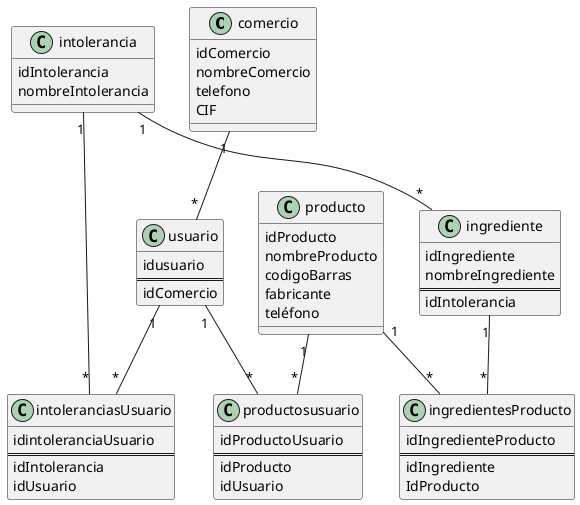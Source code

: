 @startuml eHealthSUpermarket

class comercio {
idComercio
nombreComercio
telefono
CIF
}

class usuario {
idusuario
==
idComercio
}

class producto {
idProducto
nombreProducto
codigoBarras
fabricante
teléfono
}

class intolerancia {
idIntolerancia
nombreIntolerancia
}

class intoleranciasUsuario {
idintoleranciaUsuario
==
idIntolerancia
idUsuario
}

class ingrediente{
idIngrediente
nombreIngrediente
==
idIntolerancia
}

class productosusuario{
idProductoUsuario
==
idProducto
idUsuario
}

class ingredientesProducto{
idIngredienteProducto
==
idIngrediente
IdProducto
}

intolerancia "1" -- "*" ingrediente
comercio "1" -- "*" usuario
ingrediente "1" -- "*" ingredientesProducto
intolerancia "1" -- "*" intoleranciasUsuario
usuario "1" -- "*" intoleranciasUsuario
usuario "1" -- "*" productosusuario
producto "1" -- "*" productosusuario
producto "1" -- "*" ingredientesProducto


@enduml